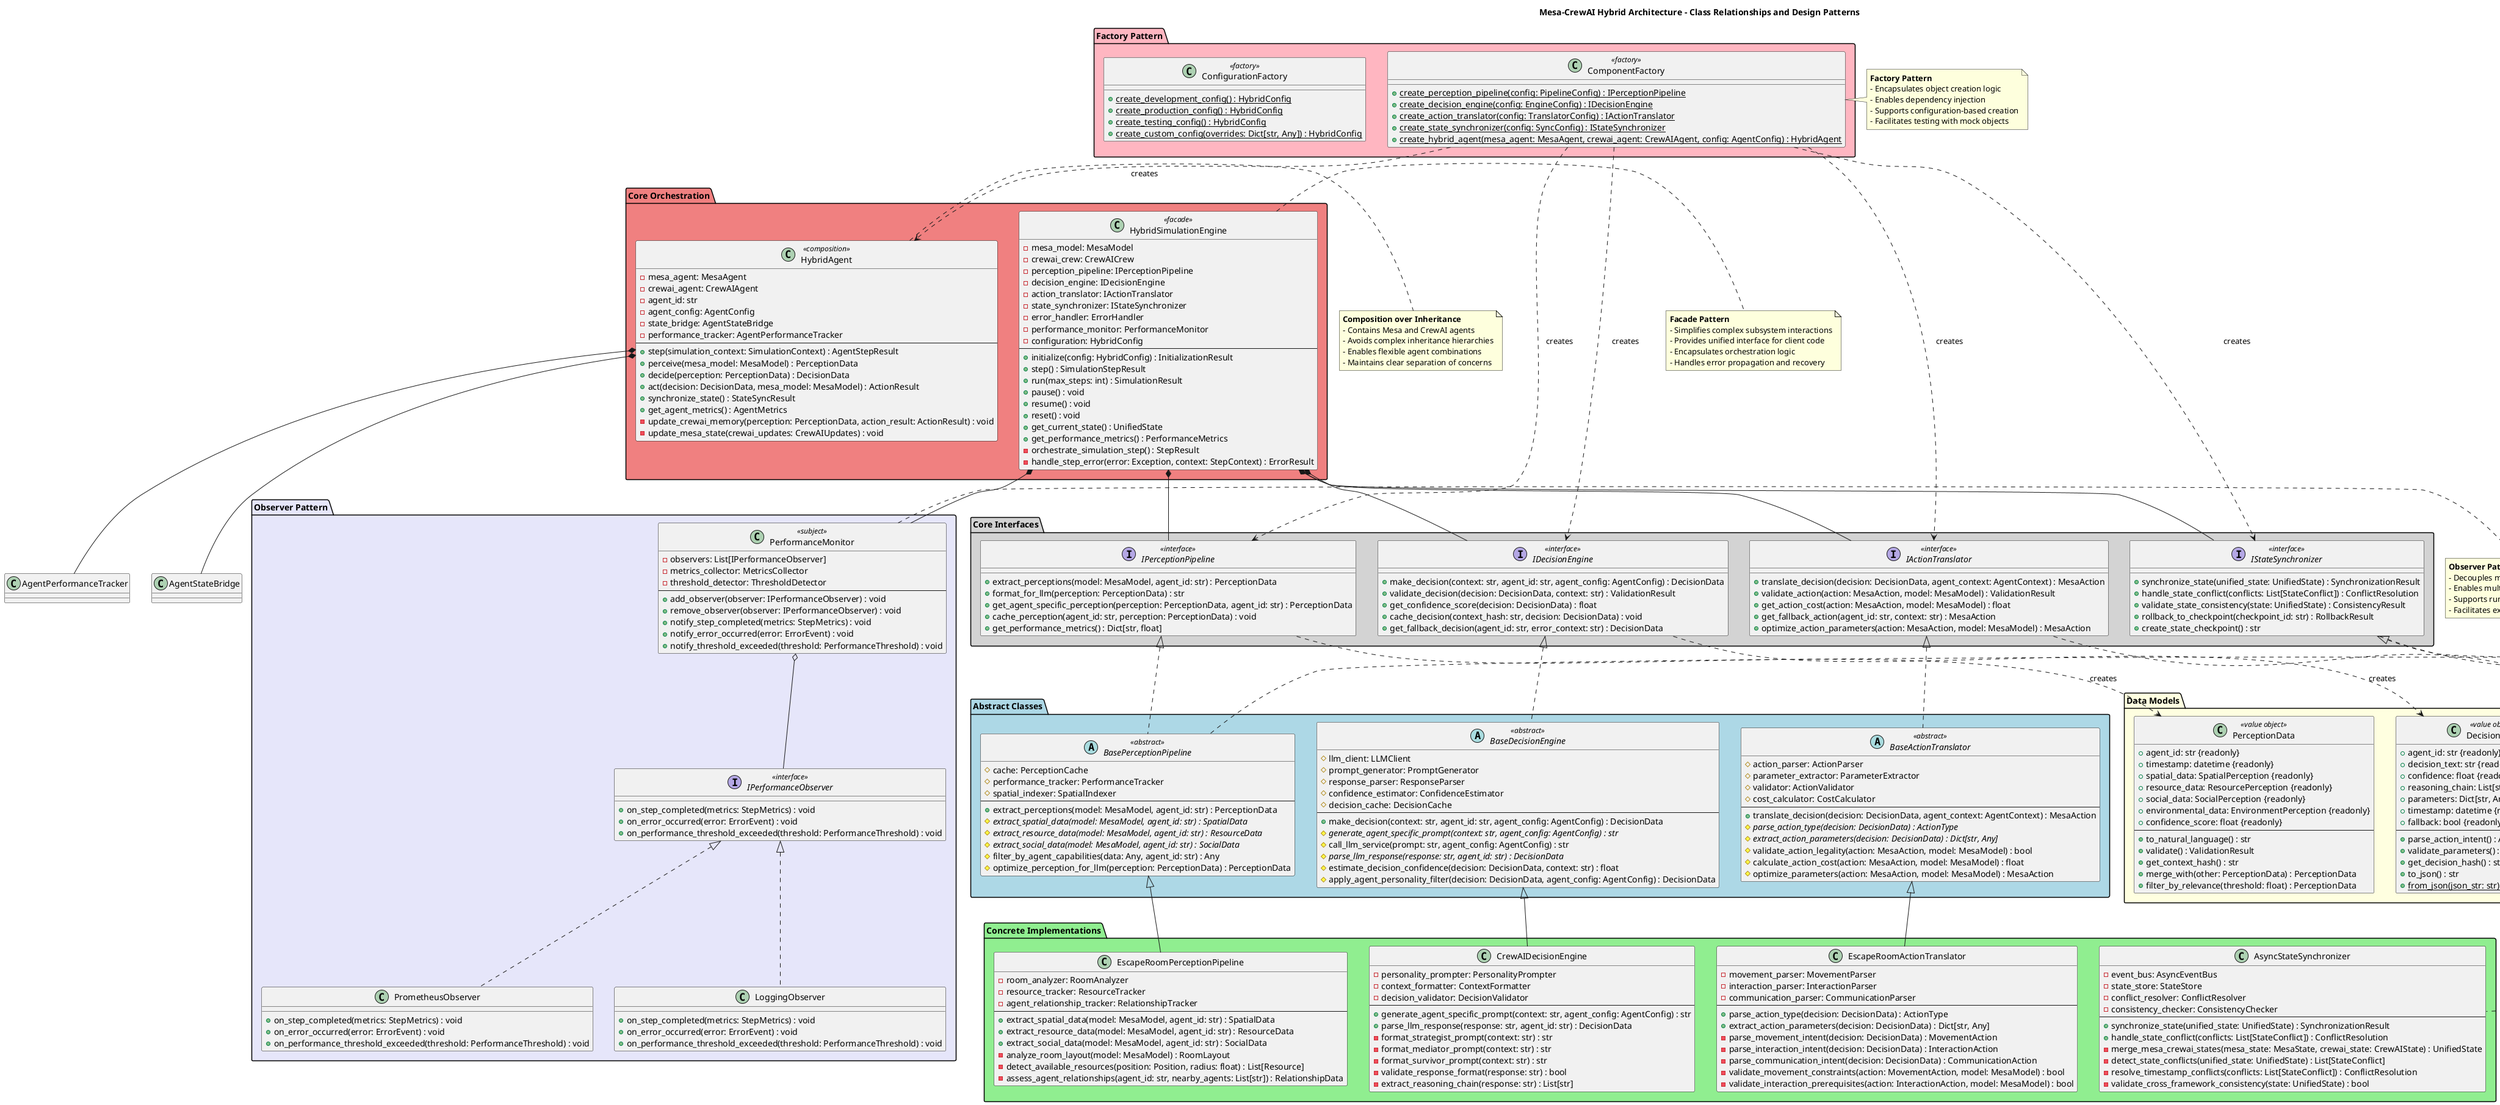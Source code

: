 @startuml Mesa_CrewAI_Class_Relationships
!define INTERFACE interface
!define ABSTRACT abstract class

title Mesa-CrewAI Hybrid Architecture - Class Relationships and Design Patterns

' Core Interfaces (Dependency Inversion Principle)
package "Core Interfaces" as interfaces #lightgray {
  INTERFACE IPerceptionPipeline <<interface>> {
    + extract_perceptions(model: MesaModel, agent_id: str) : PerceptionData
    + format_for_llm(perception: PerceptionData) : str
    + get_agent_specific_perception(perception: PerceptionData, agent_id: str) : PerceptionData
    + cache_perception(agent_id: str, perception: PerceptionData) : void
    + get_performance_metrics() : Dict[str, float]
  }
  
  INTERFACE IDecisionEngine <<interface>> {
    + make_decision(context: str, agent_id: str, agent_config: AgentConfig) : DecisionData
    + validate_decision(decision: DecisionData, context: str) : ValidationResult
    + get_confidence_score(decision: DecisionData) : float
    + cache_decision(context_hash: str, decision: DecisionData) : void
    + get_fallback_decision(agent_id: str, error_context: str) : DecisionData
  }
  
  INTERFACE IActionTranslator <<interface>> {
    + translate_decision(decision: DecisionData, agent_context: AgentContext) : MesaAction
    + validate_action(action: MesaAction, model: MesaModel) : ValidationResult
    + get_action_cost(action: MesaAction, model: MesaModel) : float
    + get_fallback_action(agent_id: str, context: str) : MesaAction
    + optimize_action_parameters(action: MesaAction, model: MesaModel) : MesaAction
  }
  
  INTERFACE IStateSynchronizer <<interface>> {
    + synchronize_state(unified_state: UnifiedState) : SynchronizationResult
    + handle_state_conflict(conflicts: List[StateConflict]) : ConflictResolution
    + validate_state_consistency(state: UnifiedState) : ConsistencyResult
    + rollback_to_checkpoint(checkpoint_id: str) : RollbackResult
    + create_state_checkpoint() : str
  }
}

' Abstract Base Classes (Template Method Pattern)
package "Abstract Classes" as abstracts #lightblue {
  ABSTRACT BasePerceptionPipeline <<abstract>> {
    # cache: PerceptionCache
    # performance_tracker: PerformanceTracker
    # spatial_indexer: SpatialIndexer
    --
    + extract_perceptions(model: MesaModel, agent_id: str) : PerceptionData
    # extract_spatial_data(model: MesaModel, agent_id: str) : SpatialData {abstract}
    # extract_resource_data(model: MesaModel, agent_id: str) : ResourceData {abstract}
    # extract_social_data(model: MesaModel, agent_id: str) : SocialData {abstract}
    # filter_by_agent_capabilities(data: Any, agent_id: str) : Any
    # optimize_perception_for_llm(perception: PerceptionData) : PerceptionData
  }
  
  ABSTRACT BaseDecisionEngine <<abstract>> {
    # llm_client: LLMClient
    # prompt_generator: PromptGenerator
    # response_parser: ResponseParser
    # confidence_estimator: ConfidenceEstimator
    # decision_cache: DecisionCache
    --
    + make_decision(context: str, agent_id: str, agent_config: AgentConfig) : DecisionData
    # generate_agent_specific_prompt(context: str, agent_config: AgentConfig) : str {abstract}
    # call_llm_service(prompt: str, agent_config: AgentConfig) : str
    # parse_llm_response(response: str, agent_id: str) : DecisionData {abstract}
    # estimate_decision_confidence(decision: DecisionData, context: str) : float
    # apply_agent_personality_filter(decision: DecisionData, agent_config: AgentConfig) : DecisionData
  }
  
  ABSTRACT BaseActionTranslator <<abstract>> {
    # action_parser: ActionParser
    # parameter_extractor: ParameterExtractor
    # validator: ActionValidator
    # cost_calculator: CostCalculator
    --
    + translate_decision(decision: DecisionData, agent_context: AgentContext) : MesaAction
    # parse_action_type(decision: DecisionData) : ActionType {abstract}
    # extract_action_parameters(decision: DecisionData) : Dict[str, Any] {abstract}
    # validate_action_legality(action: MesaAction, model: MesaModel) : bool
    # calculate_action_cost(action: MesaAction, model: MesaModel) : float
    # optimize_parameters(action: MesaAction, model: MesaModel) : MesaAction
  }
}

' Concrete Implementations (Strategy Pattern)
package "Concrete Implementations" as concrete #lightgreen {
  class EscapeRoomPerceptionPipeline {
    - room_analyzer: RoomAnalyzer
    - resource_tracker: ResourceTracker
    - agent_relationship_tracker: RelationshipTracker
    --
    + extract_spatial_data(model: MesaModel, agent_id: str) : SpatialData
    + extract_resource_data(model: MesaModel, agent_id: str) : ResourceData
    + extract_social_data(model: MesaModel, agent_id: str) : SocialData
    - analyze_room_layout(model: MesaModel) : RoomLayout
    - detect_available_resources(position: Position, radius: float) : List[Resource]
    - assess_agent_relationships(agent_id: str, nearby_agents: List[str]) : RelationshipData
  }
  
  class CrewAIDecisionEngine {
    - personality_prompter: PersonalityPrompter
    - context_formatter: ContextFormatter
    - decision_validator: DecisionValidator
    --
    + generate_agent_specific_prompt(context: str, agent_config: AgentConfig) : str
    + parse_llm_response(response: str, agent_id: str) : DecisionData
    - format_strategist_prompt(context: str) : str
    - format_mediator_prompt(context: str) : str
    - format_survivor_prompt(context: str) : str
    - validate_response_format(response: str) : bool
    - extract_reasoning_chain(response: str) : List[str]
  }
  
  class EscapeRoomActionTranslator {
    - movement_parser: MovementParser
    - interaction_parser: InteractionParser
    - communication_parser: CommunicationParser
    --
    + parse_action_type(decision: DecisionData) : ActionType
    + extract_action_parameters(decision: DecisionData) : Dict[str, Any]
    - parse_movement_intent(decision: DecisionData) : MovementAction
    - parse_interaction_intent(decision: DecisionData) : InteractionAction
    - parse_communication_intent(decision: DecisionData) : CommunicationAction
    - validate_movement_constraints(action: MovementAction, model: MesaModel) : bool
    - validate_interaction_prerequisites(action: InteractionAction, model: MesaModel) : bool
  }
  
  class AsyncStateSynchronizer {
    - event_bus: AsyncEventBus
    - state_store: StateStore
    - conflict_resolver: ConflictResolver
    - consistency_checker: ConsistencyChecker
    --
    + synchronize_state(unified_state: UnifiedState) : SynchronizationResult
    + handle_state_conflict(conflicts: List[StateConflict]) : ConflictResolution
    - merge_mesa_crewai_states(mesa_state: MesaState, crewai_state: CrewAIState) : UnifiedState
    - detect_state_conflicts(unified_state: UnifiedState) : List[StateConflict]
    - resolve_timestamp_conflicts(conflicts: List[StateConflict]) : ConflictResolution
    - validate_cross_framework_consistency(state: UnifiedState) : bool
  }
}

' Data Models (Value Objects)
package "Data Models" as models #lightyellow {
  class PerceptionData <<value object>> {
    + agent_id: str {readonly}
    + timestamp: datetime {readonly}
    + spatial_data: SpatialPerception {readonly}
    + resource_data: ResourcePerception {readonly}
    + social_data: SocialPerception {readonly}
    + environmental_data: EnvironmentPerception {readonly}
    + confidence_score: float {readonly}
    --
    + to_natural_language() : str
    + validate() : ValidationResult
    + get_context_hash() : str
    + merge_with(other: PerceptionData) : PerceptionData
    + filter_by_relevance(threshold: float) : PerceptionData
  }
  
  class DecisionData <<value object>> {
    + agent_id: str {readonly}
    + decision_text: str {readonly}
    + confidence: float {readonly}
    + reasoning_chain: List[str] {readonly}
    + parameters: Dict[str, Any] {readonly}
    + timestamp: datetime {readonly}
    + fallback: bool {readonly}
    --
    + parse_action_intent() : ActionIntent
    + validate_parameters() : ValidationResult
    + get_decision_hash() : str
    + to_json() : str
    + from_json(json_str: str) : DecisionData {static}
  }
  
  class MesaAction <<value object>> {
    + action_type: ActionType {readonly}
    + agent_id: str {readonly}
    + parameters: Dict[str, Any] {readonly}
    + priority: int {readonly}
    + estimated_cost: float {readonly}
    + validation_rules: List[ValidationRule] {readonly}
    --
    + execute(model: MesaModel) : ActionResult
    + validate_against_model(model: MesaModel) : ValidationResult
    + get_action_signature() : str
    + estimate_success_probability(model: MesaModel) : float
    + optimize_for_model(model: MesaModel) : MesaAction
  }
  
  class UnifiedState <<aggregate root>> {
    + mesa_state: MesaState {readonly}
    + crewai_state: CrewAIState {readonly}
    + synchronization_metadata: SyncMetadata {readonly}
    + version: int {readonly}
    + timestamp: datetime {readonly}
    + change_log: List[StateChange] {readonly}
    --
    + is_consistent() : bool
    + detect_conflicts() : List[StateConflict]
    + merge_changes(changes: List[StateChange]) : UnifiedState
    + rollback_changes(change_ids: List[str]) : UnifiedState
    + create_checkpoint() : StateCheckpoint
  }
}

' Core Orchestration (Facade Pattern)
package "Core Orchestration" as orchestration #lightcoral {
  class HybridSimulationEngine <<facade>> {
    - mesa_model: MesaModel
    - crewai_crew: CrewAICrew
    - perception_pipeline: IPerceptionPipeline
    - decision_engine: IDecisionEngine
    - action_translator: IActionTranslator
    - state_synchronizer: IStateSynchronizer
    - error_handler: ErrorHandler
    - performance_monitor: PerformanceMonitor
    - configuration: HybridConfig
    --
    + initialize(config: HybridConfig) : InitializationResult
    + step() : SimulationStepResult
    + run(max_steps: int) : SimulationResult
    + pause() : void
    + resume() : void
    + reset() : void
    + get_current_state() : UnifiedState
    + get_performance_metrics() : PerformanceMetrics
    - orchestrate_simulation_step() : StepResult
    - handle_step_error(error: Exception, context: StepContext) : ErrorResult
  }
  
  class HybridAgent <<composition>> {
    - mesa_agent: MesaAgent
    - crewai_agent: CrewAIAgent
    - agent_id: str
    - agent_config: AgentConfig
    - state_bridge: AgentStateBridge
    - performance_tracker: AgentPerformanceTracker
    --
    + step(simulation_context: SimulationContext) : AgentStepResult
    + perceive(mesa_model: MesaModel) : PerceptionData
    + decide(perception: PerceptionData) : DecisionData
    + act(decision: DecisionData, mesa_model: MesaModel) : ActionResult
    + synchronize_state() : StateSyncResult
    + get_agent_metrics() : AgentMetrics
    - update_crewai_memory(perception: PerceptionData, action_result: ActionResult) : void
    - update_mesa_state(crewai_updates: CrewAIUpdates) : void
  }
}

' Factory Pattern for Component Creation
package "Factory Pattern" as factories #lightpink {
  class ComponentFactory <<factory>> {
    + create_perception_pipeline(config: PipelineConfig) : IPerceptionPipeline {static}
    + create_decision_engine(config: EngineConfig) : IDecisionEngine {static}
    + create_action_translator(config: TranslatorConfig) : IActionTranslator {static}
    + create_state_synchronizer(config: SyncConfig) : IStateSynchronizer {static}
    + create_hybrid_agent(mesa_agent: MesaAgent, crewai_agent: CrewAIAgent, config: AgentConfig) : HybridAgent {static}
  }
  
  class ConfigurationFactory <<factory>> {
    + create_development_config() : HybridConfig {static}
    + create_production_config() : HybridConfig {static}
    + create_testing_config() : HybridConfig {static}
    + create_custom_config(overrides: Dict[str, Any]) : HybridConfig {static}
  }
}

' Observer Pattern for Monitoring
package "Observer Pattern" as observers #lavender {
  INTERFACE IPerformanceObserver <<interface>> {
    + on_step_completed(metrics: StepMetrics) : void
    + on_error_occurred(error: ErrorEvent) : void
    + on_performance_threshold_exceeded(threshold: PerformanceThreshold) : void
  }
  
  class PerformanceMonitor <<subject>> {
    - observers: List[IPerformanceObserver]
    - metrics_collector: MetricsCollector
    - threshold_detector: ThresholdDetector
    --
    + add_observer(observer: IPerformanceObserver) : void
    + remove_observer(observer: IPerformanceObserver) : void
    + notify_step_completed(metrics: StepMetrics) : void
    + notify_error_occurred(error: ErrorEvent) : void
    + notify_threshold_exceeded(threshold: PerformanceThreshold) : void
  }
  
  class PrometheusObserver {
    + on_step_completed(metrics: StepMetrics) : void
    + on_error_occurred(error: ErrorEvent) : void
    + on_performance_threshold_exceeded(threshold: PerformanceThreshold) : void
  }
  
  class LoggingObserver {
    + on_step_completed(metrics: StepMetrics) : void
    + on_error_occurred(error: ErrorEvent) : void  
    + on_performance_threshold_exceeded(threshold: PerformanceThreshold) : void
  }
}

' Inheritance Relationships
BasePerceptionPipeline <|-- EscapeRoomPerceptionPipeline
BaseDecisionEngine <|-- CrewAIDecisionEngine
BaseActionTranslator <|-- EscapeRoomActionTranslator
IStateSynchronizer <|.. AsyncStateSynchronizer

' Interface Implementation
IPerceptionPipeline <|.. BasePerceptionPipeline
IDecisionEngine <|.. BaseDecisionEngine
IActionTranslator <|.. BaseActionTranslator
IPerformanceObserver <|.. PrometheusObserver
IPerformanceObserver <|.. LoggingObserver

' Composition Relationships
HybridSimulationEngine *-- IPerceptionPipeline
HybridSimulationEngine *-- IDecisionEngine
HybridSimulationEngine *-- IActionTranslator
HybridSimulationEngine *-- IStateSynchronizer
HybridSimulationEngine *-- PerformanceMonitor

HybridAgent *-- AgentStateBridge
HybridAgent *-- AgentPerformanceTracker

PerformanceMonitor o-- IPerformanceObserver

' Data Flow Dependencies
IPerceptionPipeline ..> PerceptionData : creates
IDecisionEngine ..> DecisionData : creates
IActionTranslator ..> MesaAction : creates
IStateSynchronizer ..> UnifiedState : manages

' Factory Dependencies
ComponentFactory ..> IPerceptionPipeline : creates
ComponentFactory ..> IDecisionEngine : creates
ComponentFactory ..> IActionTranslator : creates
ComponentFactory ..> IStateSynchronizer : creates
ComponentFactory ..> HybridAgent : creates

' Design Pattern Notes
note right of HybridSimulationEngine
  **Facade Pattern**
  - Simplifies complex subsystem interactions
  - Provides unified interface for client code
  - Encapsulates orchestration logic
  - Handles error propagation and recovery
end note

note right of BasePerceptionPipeline
  **Template Method Pattern**
  - Defines algorithm structure in base class
  - Allows subclasses to override specific steps
  - Ensures consistent processing pipeline
  - Promotes code reuse and maintainability
end note

note right of ComponentFactory
  **Factory Pattern**
  - Encapsulates object creation logic
  - Enables dependency injection
  - Supports configuration-based creation
  - Facilitates testing with mock objects
end note

note right of PerformanceMonitor
  **Observer Pattern**
  - Decouples monitoring from core logic  
  - Enables multiple monitoring strategies
  - Supports runtime observer addition/removal
  - Facilitates extensible monitoring system
end note

note right of HybridAgent
  **Composition over Inheritance**
  - Contains Mesa and CrewAI agents
  - Avoids complex inheritance hierarchies
  - Enables flexible agent combinations
  - Maintains clear separation of concerns
end note

@enduml